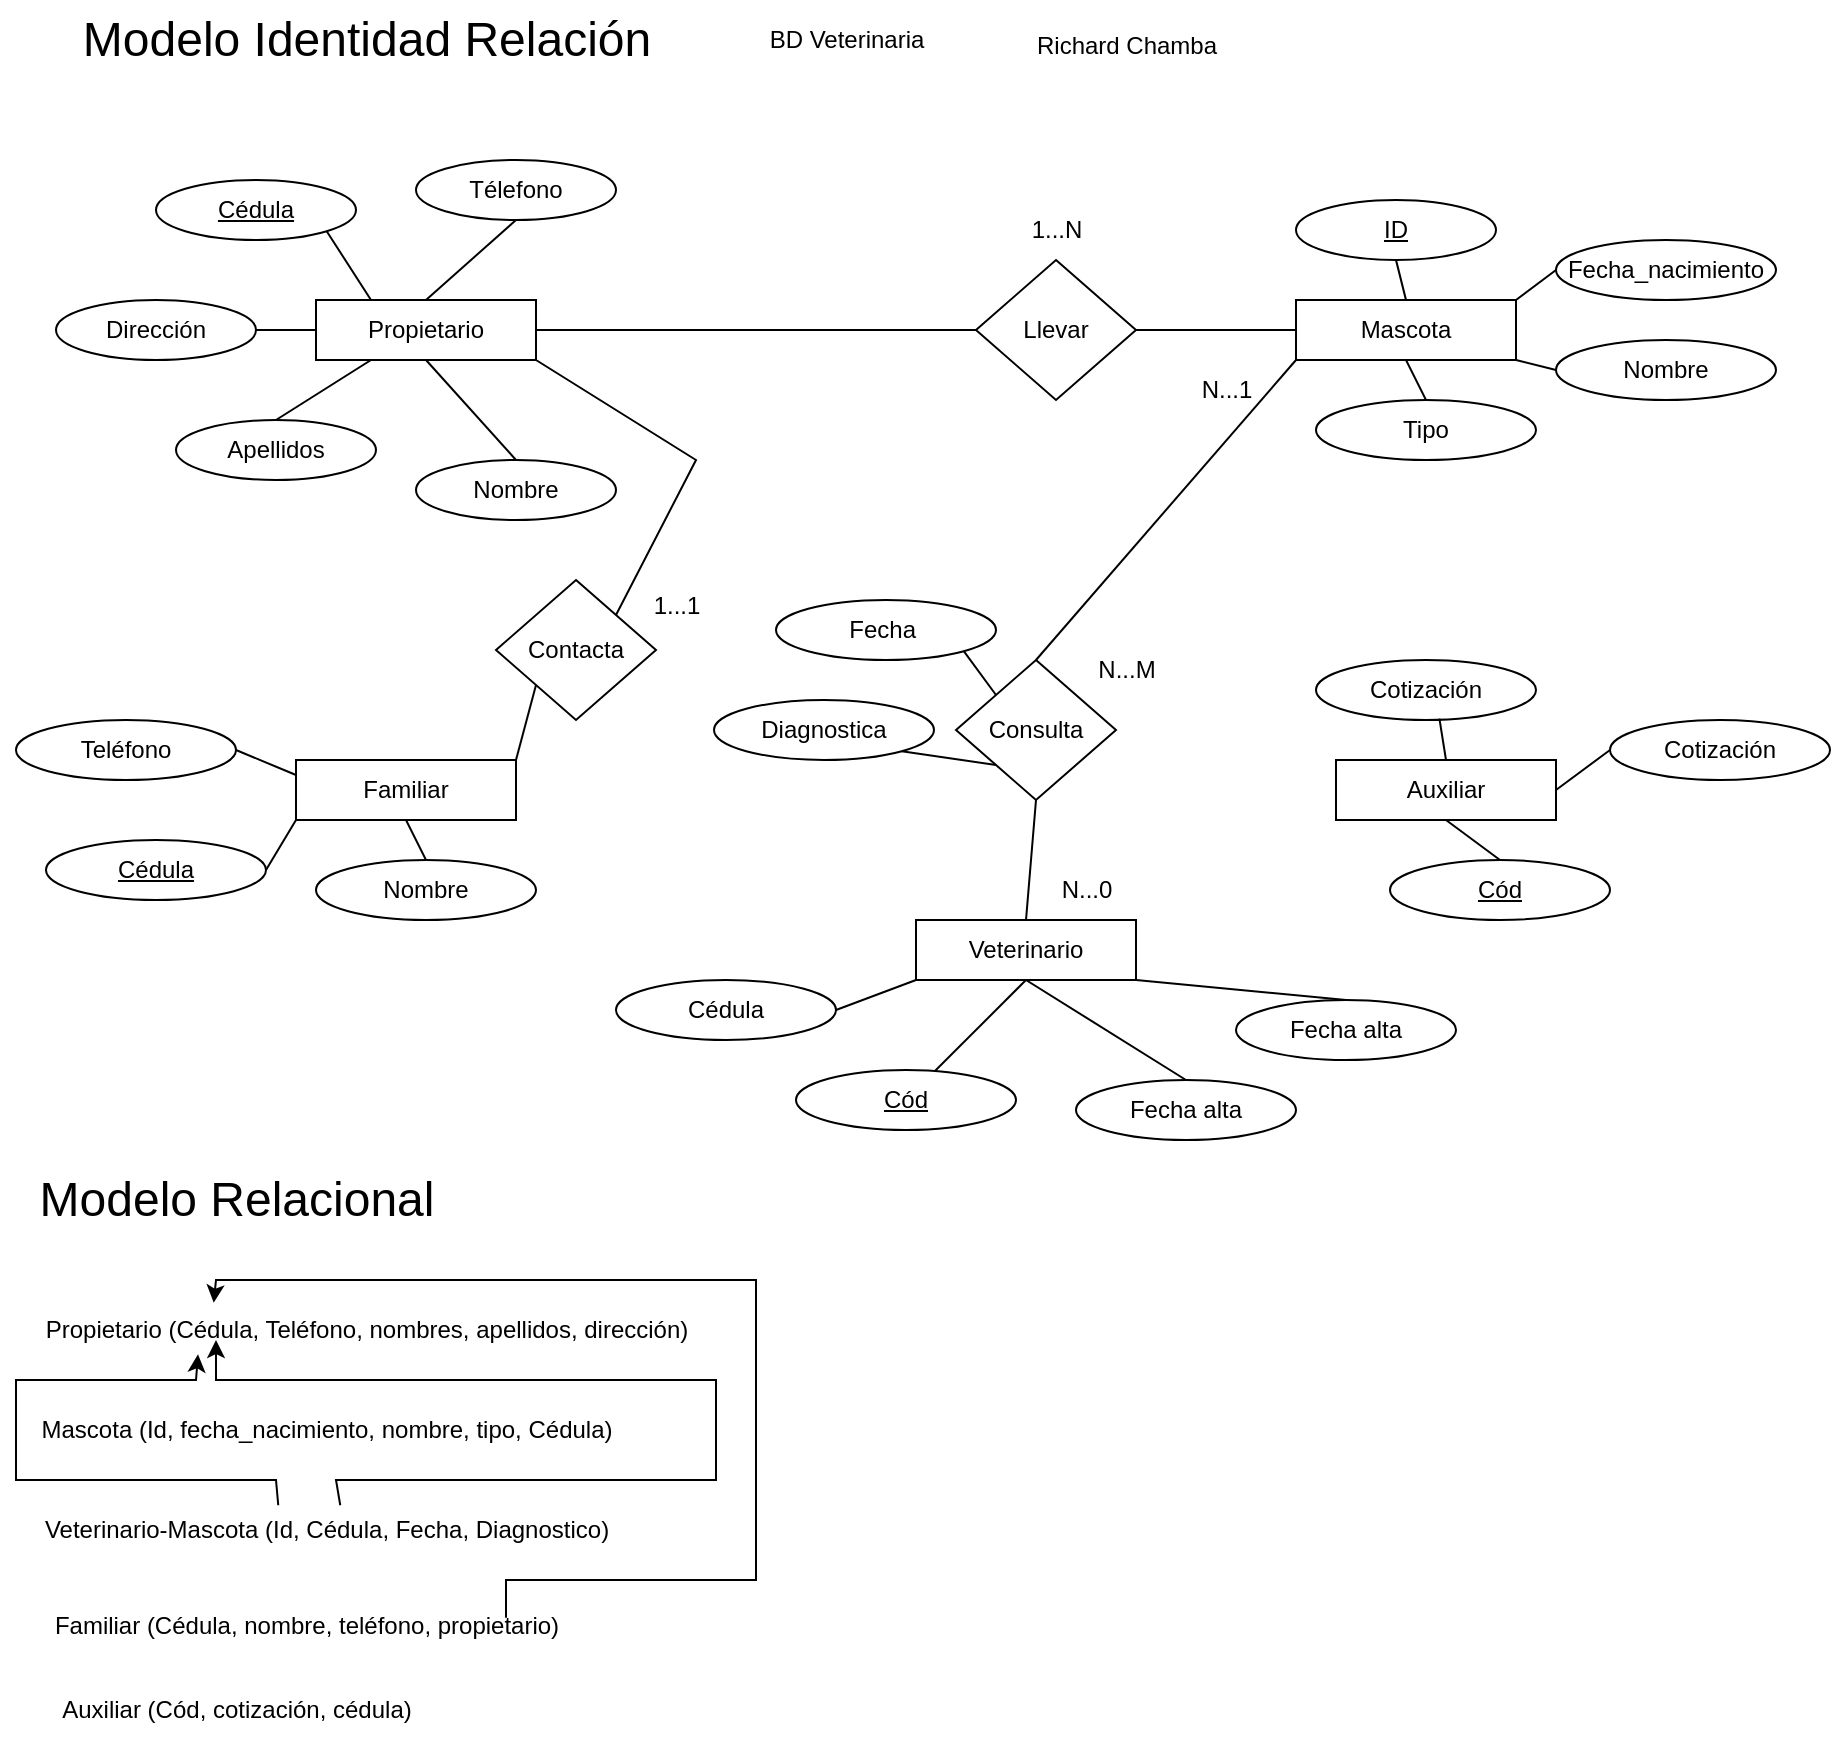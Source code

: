 <mxfile version="28.2.5">
  <diagram name="Página-1" id="6xdHm3XuVjf9wuRKFcsu">
    <mxGraphModel grid="1" page="1" gridSize="10" guides="1" tooltips="1" connect="1" arrows="1" fold="1" pageScale="1" pageWidth="827" pageHeight="1169" math="0" shadow="0">
      <root>
        <mxCell id="0" />
        <mxCell id="1" parent="0" />
        <mxCell id="68sTMUL_1oV18vI-TmJw-1" value="Propietario" style="rounded=0;whiteSpace=wrap;html=1;" vertex="1" parent="1">
          <mxGeometry x="160" y="170" width="110" height="30" as="geometry" />
        </mxCell>
        <mxCell id="68sTMUL_1oV18vI-TmJw-2" value="Mascota" style="rounded=0;whiteSpace=wrap;html=1;" vertex="1" parent="1">
          <mxGeometry x="650" y="170" width="110" height="30" as="geometry" />
        </mxCell>
        <mxCell id="68sTMUL_1oV18vI-TmJw-3" value="Auxiliar" style="rounded=0;whiteSpace=wrap;html=1;" vertex="1" parent="1">
          <mxGeometry x="670" y="400" width="110" height="30" as="geometry" />
        </mxCell>
        <mxCell id="68sTMUL_1oV18vI-TmJw-4" value="Veterinario" style="rounded=0;whiteSpace=wrap;html=1;" vertex="1" parent="1">
          <mxGeometry x="460" y="480" width="110" height="30" as="geometry" />
        </mxCell>
        <mxCell id="68sTMUL_1oV18vI-TmJw-5" value="Familiar" style="rounded=0;whiteSpace=wrap;html=1;" vertex="1" parent="1">
          <mxGeometry x="150" y="400" width="110" height="30" as="geometry" />
        </mxCell>
        <mxCell id="68sTMUL_1oV18vI-TmJw-6" value="&lt;u&gt;Cédula&lt;/u&gt;" style="ellipse;whiteSpace=wrap;html=1;" vertex="1" parent="1">
          <mxGeometry x="80" y="110" width="100" height="30" as="geometry" />
        </mxCell>
        <mxCell id="68sTMUL_1oV18vI-TmJw-8" value="Télefono" style="ellipse;whiteSpace=wrap;html=1;" vertex="1" parent="1">
          <mxGeometry x="210" y="100" width="100" height="30" as="geometry" />
        </mxCell>
        <mxCell id="68sTMUL_1oV18vI-TmJw-9" value="Dirección" style="ellipse;whiteSpace=wrap;html=1;" vertex="1" parent="1">
          <mxGeometry x="30" y="170" width="100" height="30" as="geometry" />
        </mxCell>
        <mxCell id="68sTMUL_1oV18vI-TmJw-10" value="Apellidos" style="ellipse;whiteSpace=wrap;html=1;" vertex="1" parent="1">
          <mxGeometry x="90" y="230" width="100" height="30" as="geometry" />
        </mxCell>
        <mxCell id="68sTMUL_1oV18vI-TmJw-11" value="Nombre" style="ellipse;whiteSpace=wrap;html=1;" vertex="1" parent="1">
          <mxGeometry x="210" y="250" width="100" height="30" as="geometry" />
        </mxCell>
        <mxCell id="68sTMUL_1oV18vI-TmJw-13" value="Llevar" style="rhombus;whiteSpace=wrap;html=1;" vertex="1" parent="1">
          <mxGeometry x="490" y="150" width="80" height="70" as="geometry" />
        </mxCell>
        <mxCell id="68sTMUL_1oV18vI-TmJw-14" value="Consulta" style="rhombus;whiteSpace=wrap;html=1;" vertex="1" parent="1">
          <mxGeometry x="480" y="350" width="80" height="70" as="geometry" />
        </mxCell>
        <mxCell id="68sTMUL_1oV18vI-TmJw-15" value="&lt;u&gt;ID&lt;/u&gt;" style="ellipse;whiteSpace=wrap;html=1;" vertex="1" parent="1">
          <mxGeometry x="650" y="120" width="100" height="30" as="geometry" />
        </mxCell>
        <mxCell id="68sTMUL_1oV18vI-TmJw-16" value="Fecha_nacimiento" style="ellipse;whiteSpace=wrap;html=1;" vertex="1" parent="1">
          <mxGeometry x="780" y="140" width="110" height="30" as="geometry" />
        </mxCell>
        <mxCell id="68sTMUL_1oV18vI-TmJw-18" value="Nombre" style="ellipse;whiteSpace=wrap;html=1;" vertex="1" parent="1">
          <mxGeometry x="780" y="190" width="110" height="30" as="geometry" />
        </mxCell>
        <mxCell id="68sTMUL_1oV18vI-TmJw-19" value="Tipo" style="ellipse;whiteSpace=wrap;html=1;" vertex="1" parent="1">
          <mxGeometry x="660" y="220" width="110" height="30" as="geometry" />
        </mxCell>
        <mxCell id="68sTMUL_1oV18vI-TmJw-20" value="Cotización" style="ellipse;whiteSpace=wrap;html=1;" vertex="1" parent="1">
          <mxGeometry x="660" y="350" width="110" height="30" as="geometry" />
        </mxCell>
        <mxCell id="68sTMUL_1oV18vI-TmJw-21" value="&lt;u&gt;Cód&lt;/u&gt;" style="ellipse;whiteSpace=wrap;html=1;" vertex="1" parent="1">
          <mxGeometry x="697" y="450" width="110" height="30" as="geometry" />
        </mxCell>
        <mxCell id="68sTMUL_1oV18vI-TmJw-22" value="Cotización" style="ellipse;whiteSpace=wrap;html=1;" vertex="1" parent="1">
          <mxGeometry x="807" y="380" width="110" height="30" as="geometry" />
        </mxCell>
        <mxCell id="68sTMUL_1oV18vI-TmJw-23" value="Cédula" style="ellipse;whiteSpace=wrap;html=1;" vertex="1" parent="1">
          <mxGeometry x="310" y="510" width="110" height="30" as="geometry" />
        </mxCell>
        <mxCell id="68sTMUL_1oV18vI-TmJw-24" value="&lt;u&gt;Cód&lt;/u&gt;" style="ellipse;whiteSpace=wrap;html=1;" vertex="1" parent="1">
          <mxGeometry x="400" y="555" width="110" height="30" as="geometry" />
        </mxCell>
        <mxCell id="68sTMUL_1oV18vI-TmJw-25" value="Fecha alta" style="ellipse;whiteSpace=wrap;html=1;" vertex="1" parent="1">
          <mxGeometry x="540" y="560" width="110" height="30" as="geometry" />
        </mxCell>
        <mxCell id="68sTMUL_1oV18vI-TmJw-26" value="Fecha alta" style="ellipse;whiteSpace=wrap;html=1;" vertex="1" parent="1">
          <mxGeometry x="620" y="520" width="110" height="30" as="geometry" />
        </mxCell>
        <mxCell id="68sTMUL_1oV18vI-TmJw-27" value="&lt;u&gt;Cédula&lt;/u&gt;" style="ellipse;whiteSpace=wrap;html=1;" vertex="1" parent="1">
          <mxGeometry x="25" y="440" width="110" height="30" as="geometry" />
        </mxCell>
        <mxCell id="68sTMUL_1oV18vI-TmJw-28" value="Nombre" style="ellipse;whiteSpace=wrap;html=1;" vertex="1" parent="1">
          <mxGeometry x="160" y="450" width="110" height="30" as="geometry" />
        </mxCell>
        <mxCell id="68sTMUL_1oV18vI-TmJw-29" value="Teléfono" style="ellipse;whiteSpace=wrap;html=1;" vertex="1" parent="1">
          <mxGeometry x="10" y="380" width="110" height="30" as="geometry" />
        </mxCell>
        <mxCell id="68sTMUL_1oV18vI-TmJw-30" value="Contacta" style="rhombus;whiteSpace=wrap;html=1;" vertex="1" parent="1">
          <mxGeometry x="250" y="310" width="80" height="70" as="geometry" />
        </mxCell>
        <mxCell id="68sTMUL_1oV18vI-TmJw-32" value="" style="endArrow=none;html=1;rounded=0;entryX=1;entryY=0.5;entryDx=0;entryDy=0;exitX=0;exitY=0.25;exitDx=0;exitDy=0;" edge="1" parent="1" source="68sTMUL_1oV18vI-TmJw-5" target="68sTMUL_1oV18vI-TmJw-29">
          <mxGeometry width="50" height="50" relative="1" as="geometry">
            <mxPoint x="400" y="390" as="sourcePoint" />
            <mxPoint x="450" y="340" as="targetPoint" />
          </mxGeometry>
        </mxCell>
        <mxCell id="68sTMUL_1oV18vI-TmJw-33" value="" style="endArrow=none;html=1;rounded=0;entryX=1;entryY=0.5;entryDx=0;entryDy=0;exitX=0;exitY=1;exitDx=0;exitDy=0;" edge="1" parent="1" source="68sTMUL_1oV18vI-TmJw-5" target="68sTMUL_1oV18vI-TmJw-27">
          <mxGeometry width="50" height="50" relative="1" as="geometry">
            <mxPoint x="200" y="423" as="sourcePoint" />
            <mxPoint x="170" y="410" as="targetPoint" />
          </mxGeometry>
        </mxCell>
        <mxCell id="68sTMUL_1oV18vI-TmJw-34" value="" style="endArrow=none;html=1;rounded=0;entryX=0.5;entryY=0;entryDx=0;entryDy=0;exitX=0.5;exitY=1;exitDx=0;exitDy=0;" edge="1" parent="1" source="68sTMUL_1oV18vI-TmJw-5" target="68sTMUL_1oV18vI-TmJw-28">
          <mxGeometry width="50" height="50" relative="1" as="geometry">
            <mxPoint x="235" y="440" as="sourcePoint" />
            <mxPoint x="220" y="465" as="targetPoint" />
          </mxGeometry>
        </mxCell>
        <mxCell id="68sTMUL_1oV18vI-TmJw-36" value="" style="endArrow=none;html=1;rounded=0;exitX=0.5;exitY=1;exitDx=0;exitDy=0;entryX=0.5;entryY=0;entryDx=0;entryDy=0;" edge="1" parent="1" source="68sTMUL_1oV18vI-TmJw-14" target="68sTMUL_1oV18vI-TmJw-4">
          <mxGeometry width="50" height="50" relative="1" as="geometry">
            <mxPoint x="425" y="430" as="sourcePoint" />
            <mxPoint x="480" y="460" as="targetPoint" />
          </mxGeometry>
        </mxCell>
        <mxCell id="68sTMUL_1oV18vI-TmJw-37" value="" style="endArrow=none;html=1;rounded=0;exitX=1;exitY=0.5;exitDx=0;exitDy=0;entryX=0;entryY=1;entryDx=0;entryDy=0;" edge="1" parent="1" source="68sTMUL_1oV18vI-TmJw-23" target="68sTMUL_1oV18vI-TmJw-4">
          <mxGeometry width="50" height="50" relative="1" as="geometry">
            <mxPoint x="495" y="470" as="sourcePoint" />
            <mxPoint x="490" y="530" as="targetPoint" />
          </mxGeometry>
        </mxCell>
        <mxCell id="68sTMUL_1oV18vI-TmJw-38" value="" style="endArrow=none;html=1;rounded=0;entryX=0.5;entryY=1;entryDx=0;entryDy=0;" edge="1" parent="1" source="68sTMUL_1oV18vI-TmJw-24" target="68sTMUL_1oV18vI-TmJw-4">
          <mxGeometry width="50" height="50" relative="1" as="geometry">
            <mxPoint x="465" y="560" as="sourcePoint" />
            <mxPoint x="530" y="540" as="targetPoint" />
          </mxGeometry>
        </mxCell>
        <mxCell id="68sTMUL_1oV18vI-TmJw-39" value="" style="endArrow=none;html=1;rounded=0;exitX=0.5;exitY=0;exitDx=0;exitDy=0;entryX=0.5;entryY=1;entryDx=0;entryDy=0;" edge="1" parent="1" source="68sTMUL_1oV18vI-TmJw-25" target="68sTMUL_1oV18vI-TmJw-4">
          <mxGeometry width="50" height="50" relative="1" as="geometry">
            <mxPoint x="540" y="555" as="sourcePoint" />
            <mxPoint x="580" y="530" as="targetPoint" />
          </mxGeometry>
        </mxCell>
        <mxCell id="68sTMUL_1oV18vI-TmJw-40" value="" style="endArrow=none;html=1;rounded=0;exitX=0.5;exitY=0;exitDx=0;exitDy=0;entryX=1;entryY=1;entryDx=0;entryDy=0;" edge="1" parent="1" source="68sTMUL_1oV18vI-TmJw-26" target="68sTMUL_1oV18vI-TmJw-4">
          <mxGeometry width="50" height="50" relative="1" as="geometry">
            <mxPoint x="640" y="580" as="sourcePoint" />
            <mxPoint x="560" y="530" as="targetPoint" />
          </mxGeometry>
        </mxCell>
        <mxCell id="68sTMUL_1oV18vI-TmJw-41" value="" style="endArrow=none;html=1;rounded=0;exitX=0.5;exitY=0;exitDx=0;exitDy=0;entryX=0.5;entryY=1;entryDx=0;entryDy=0;" edge="1" parent="1" source="68sTMUL_1oV18vI-TmJw-21" target="68sTMUL_1oV18vI-TmJw-3">
          <mxGeometry width="50" height="50" relative="1" as="geometry">
            <mxPoint x="835" y="450" as="sourcePoint" />
            <mxPoint x="730" y="440" as="targetPoint" />
          </mxGeometry>
        </mxCell>
        <mxCell id="68sTMUL_1oV18vI-TmJw-42" value="" style="endArrow=none;html=1;rounded=0;exitX=0.5;exitY=0;exitDx=0;exitDy=0;entryX=0.561;entryY=0.978;entryDx=0;entryDy=0;entryPerimeter=0;" edge="1" parent="1" source="68sTMUL_1oV18vI-TmJw-3" target="68sTMUL_1oV18vI-TmJw-20">
          <mxGeometry width="50" height="50" relative="1" as="geometry">
            <mxPoint x="765" y="460" as="sourcePoint" />
            <mxPoint x="760" y="440" as="targetPoint" />
          </mxGeometry>
        </mxCell>
        <mxCell id="68sTMUL_1oV18vI-TmJw-43" value="" style="endArrow=none;html=1;rounded=0;exitX=1;exitY=0.5;exitDx=0;exitDy=0;entryX=0;entryY=0.5;entryDx=0;entryDy=0;" edge="1" parent="1" source="68sTMUL_1oV18vI-TmJw-3" target="68sTMUL_1oV18vI-TmJw-22">
          <mxGeometry width="50" height="50" relative="1" as="geometry">
            <mxPoint x="790" y="431" as="sourcePoint" />
            <mxPoint x="797" y="410" as="targetPoint" />
          </mxGeometry>
        </mxCell>
        <mxCell id="68sTMUL_1oV18vI-TmJw-44" value="" style="endArrow=none;html=1;rounded=0;entryX=1;entryY=0.5;entryDx=0;entryDy=0;exitX=0;exitY=0.5;exitDx=0;exitDy=0;" edge="1" parent="1" source="68sTMUL_1oV18vI-TmJw-1" target="68sTMUL_1oV18vI-TmJw-9">
          <mxGeometry width="50" height="50" relative="1" as="geometry">
            <mxPoint x="460" y="300" as="sourcePoint" />
            <mxPoint x="510" y="250" as="targetPoint" />
          </mxGeometry>
        </mxCell>
        <mxCell id="68sTMUL_1oV18vI-TmJw-45" value="" style="endArrow=none;html=1;rounded=0;entryX=1;entryY=1;entryDx=0;entryDy=0;exitX=0.25;exitY=0;exitDx=0;exitDy=0;" edge="1" parent="1" source="68sTMUL_1oV18vI-TmJw-1" target="68sTMUL_1oV18vI-TmJw-6">
          <mxGeometry width="50" height="50" relative="1" as="geometry">
            <mxPoint x="460" y="300" as="sourcePoint" />
            <mxPoint x="510" y="250" as="targetPoint" />
          </mxGeometry>
        </mxCell>
        <mxCell id="68sTMUL_1oV18vI-TmJw-46" value="" style="endArrow=none;html=1;rounded=0;entryX=0.5;entryY=1;entryDx=0;entryDy=0;exitX=0.5;exitY=0;exitDx=0;exitDy=0;" edge="1" parent="1" source="68sTMUL_1oV18vI-TmJw-1" target="68sTMUL_1oV18vI-TmJw-8">
          <mxGeometry width="50" height="50" relative="1" as="geometry">
            <mxPoint x="293" y="184" as="sourcePoint" />
            <mxPoint x="270" y="150" as="targetPoint" />
          </mxGeometry>
        </mxCell>
        <mxCell id="68sTMUL_1oV18vI-TmJw-47" value="" style="endArrow=none;html=1;rounded=0;entryX=0.25;entryY=1;entryDx=0;entryDy=0;exitX=0.5;exitY=0;exitDx=0;exitDy=0;" edge="1" parent="1" source="68sTMUL_1oV18vI-TmJw-10" target="68sTMUL_1oV18vI-TmJw-1">
          <mxGeometry width="50" height="50" relative="1" as="geometry">
            <mxPoint x="460" y="300" as="sourcePoint" />
            <mxPoint x="510" y="250" as="targetPoint" />
          </mxGeometry>
        </mxCell>
        <mxCell id="68sTMUL_1oV18vI-TmJw-48" value="" style="endArrow=none;html=1;rounded=0;entryX=0.5;entryY=1;entryDx=0;entryDy=0;exitX=0.5;exitY=0;exitDx=0;exitDy=0;" edge="1" parent="1" source="68sTMUL_1oV18vI-TmJw-11" target="68sTMUL_1oV18vI-TmJw-1">
          <mxGeometry width="50" height="50" relative="1" as="geometry">
            <mxPoint x="460" y="300" as="sourcePoint" />
            <mxPoint x="510" y="250" as="targetPoint" />
          </mxGeometry>
        </mxCell>
        <mxCell id="68sTMUL_1oV18vI-TmJw-49" value="" style="endArrow=none;html=1;rounded=0;entryX=1;entryY=0.5;entryDx=0;entryDy=0;exitX=0;exitY=0.5;exitDx=0;exitDy=0;" edge="1" parent="1" source="68sTMUL_1oV18vI-TmJw-13" target="68sTMUL_1oV18vI-TmJw-1">
          <mxGeometry width="50" height="50" relative="1" as="geometry">
            <mxPoint x="397" y="185" as="sourcePoint" />
            <mxPoint x="510" y="250" as="targetPoint" />
          </mxGeometry>
        </mxCell>
        <mxCell id="68sTMUL_1oV18vI-TmJw-50" value="" style="endArrow=none;html=1;rounded=0;entryX=1;entryY=0.5;entryDx=0;entryDy=0;exitX=0;exitY=0.5;exitDx=0;exitDy=0;" edge="1" parent="1" source="68sTMUL_1oV18vI-TmJw-2" target="68sTMUL_1oV18vI-TmJw-13">
          <mxGeometry width="50" height="50" relative="1" as="geometry">
            <mxPoint x="550" y="300" as="sourcePoint" />
            <mxPoint x="600" y="250" as="targetPoint" />
          </mxGeometry>
        </mxCell>
        <mxCell id="68sTMUL_1oV18vI-TmJw-52" value="" style="endArrow=none;html=1;rounded=0;entryX=0.5;entryY=1;entryDx=0;entryDy=0;exitX=0.5;exitY=0;exitDx=0;exitDy=0;" edge="1" parent="1" source="68sTMUL_1oV18vI-TmJw-2" target="68sTMUL_1oV18vI-TmJw-15">
          <mxGeometry width="50" height="50" relative="1" as="geometry">
            <mxPoint x="550" y="300" as="sourcePoint" />
            <mxPoint x="600" y="250" as="targetPoint" />
          </mxGeometry>
        </mxCell>
        <mxCell id="68sTMUL_1oV18vI-TmJw-53" value="" style="endArrow=none;html=1;rounded=0;entryX=0;entryY=0.5;entryDx=0;entryDy=0;" edge="1" parent="1" target="68sTMUL_1oV18vI-TmJw-16">
          <mxGeometry width="50" height="50" relative="1" as="geometry">
            <mxPoint x="760" y="170" as="sourcePoint" />
            <mxPoint x="600" y="250" as="targetPoint" />
          </mxGeometry>
        </mxCell>
        <mxCell id="68sTMUL_1oV18vI-TmJw-54" value="" style="endArrow=none;html=1;rounded=0;entryX=0;entryY=0.5;entryDx=0;entryDy=0;exitX=1;exitY=1;exitDx=0;exitDy=0;" edge="1" parent="1" source="68sTMUL_1oV18vI-TmJw-2" target="68sTMUL_1oV18vI-TmJw-18">
          <mxGeometry width="50" height="50" relative="1" as="geometry">
            <mxPoint x="550" y="300" as="sourcePoint" />
            <mxPoint x="600" y="250" as="targetPoint" />
          </mxGeometry>
        </mxCell>
        <mxCell id="68sTMUL_1oV18vI-TmJw-55" value="" style="endArrow=none;html=1;rounded=0;entryX=0.5;entryY=0;entryDx=0;entryDy=0;exitX=0.5;exitY=1;exitDx=0;exitDy=0;" edge="1" parent="1" source="68sTMUL_1oV18vI-TmJw-2" target="68sTMUL_1oV18vI-TmJw-19">
          <mxGeometry width="50" height="50" relative="1" as="geometry">
            <mxPoint x="550" y="300" as="sourcePoint" />
            <mxPoint x="600" y="250" as="targetPoint" />
          </mxGeometry>
        </mxCell>
        <mxCell id="68sTMUL_1oV18vI-TmJw-56" value="" style="endArrow=none;html=1;rounded=0;entryX=0;entryY=1;entryDx=0;entryDy=0;exitX=0.5;exitY=0;exitDx=0;exitDy=0;" edge="1" parent="1" source="68sTMUL_1oV18vI-TmJw-14" target="68sTMUL_1oV18vI-TmJw-2">
          <mxGeometry width="50" height="50" relative="1" as="geometry">
            <mxPoint x="550" y="300" as="sourcePoint" />
            <mxPoint x="600" y="250" as="targetPoint" />
          </mxGeometry>
        </mxCell>
        <mxCell id="68sTMUL_1oV18vI-TmJw-59" value="Fecha&amp;nbsp;" style="ellipse;whiteSpace=wrap;html=1;" vertex="1" parent="1">
          <mxGeometry x="390" y="320" width="110" height="30" as="geometry" />
        </mxCell>
        <mxCell id="68sTMUL_1oV18vI-TmJw-60" value="Diagnostica" style="ellipse;whiteSpace=wrap;html=1;" vertex="1" parent="1">
          <mxGeometry x="359" y="370" width="110" height="30" as="geometry" />
        </mxCell>
        <mxCell id="68sTMUL_1oV18vI-TmJw-61" value="" style="endArrow=none;html=1;rounded=0;entryX=1;entryY=1;entryDx=0;entryDy=0;exitX=0;exitY=0;exitDx=0;exitDy=0;" edge="1" parent="1" source="68sTMUL_1oV18vI-TmJw-14" target="68sTMUL_1oV18vI-TmJw-59">
          <mxGeometry width="50" height="50" relative="1" as="geometry">
            <mxPoint x="500" y="490" as="sourcePoint" />
            <mxPoint x="550" y="440" as="targetPoint" />
          </mxGeometry>
        </mxCell>
        <mxCell id="68sTMUL_1oV18vI-TmJw-62" value="" style="endArrow=none;html=1;rounded=0;entryX=0;entryY=1;entryDx=0;entryDy=0;exitX=1;exitY=1;exitDx=0;exitDy=0;" edge="1" parent="1" source="68sTMUL_1oV18vI-TmJw-60" target="68sTMUL_1oV18vI-TmJw-14">
          <mxGeometry width="50" height="50" relative="1" as="geometry">
            <mxPoint x="500" y="490" as="sourcePoint" />
            <mxPoint x="550" y="440" as="targetPoint" />
          </mxGeometry>
        </mxCell>
        <mxCell id="68sTMUL_1oV18vI-TmJw-63" value="" style="endArrow=none;html=1;rounded=0;entryX=0;entryY=1;entryDx=0;entryDy=0;exitX=1;exitY=0;exitDx=0;exitDy=0;" edge="1" parent="1" source="68sTMUL_1oV18vI-TmJw-5" target="68sTMUL_1oV18vI-TmJw-30">
          <mxGeometry width="50" height="50" relative="1" as="geometry">
            <mxPoint x="500" y="410" as="sourcePoint" />
            <mxPoint x="550" y="360" as="targetPoint" />
          </mxGeometry>
        </mxCell>
        <mxCell id="68sTMUL_1oV18vI-TmJw-64" value="" style="endArrow=none;html=1;rounded=0;entryX=1;entryY=0;entryDx=0;entryDy=0;exitX=1;exitY=1;exitDx=0;exitDy=0;" edge="1" parent="1" source="68sTMUL_1oV18vI-TmJw-1" target="68sTMUL_1oV18vI-TmJw-30">
          <mxGeometry width="50" height="50" relative="1" as="geometry">
            <mxPoint x="380" y="230" as="sourcePoint" />
            <mxPoint x="550" y="360" as="targetPoint" />
            <Array as="points">
              <mxPoint x="350" y="250" />
            </Array>
          </mxGeometry>
        </mxCell>
        <mxCell id="68sTMUL_1oV18vI-TmJw-65" value="N...M" style="text;html=1;align=center;verticalAlign=middle;resizable=0;points=[];autosize=1;strokeColor=none;fillColor=none;" vertex="1" parent="1">
          <mxGeometry x="540" y="340" width="50" height="30" as="geometry" />
        </mxCell>
        <mxCell id="68sTMUL_1oV18vI-TmJw-66" value="N...0" style="text;html=1;align=center;verticalAlign=middle;resizable=0;points=[];autosize=1;strokeColor=none;fillColor=none;" vertex="1" parent="1">
          <mxGeometry x="520" y="450" width="50" height="30" as="geometry" />
        </mxCell>
        <mxCell id="68sTMUL_1oV18vI-TmJw-67" value="N...1" style="text;html=1;align=center;verticalAlign=middle;resizable=0;points=[];autosize=1;strokeColor=none;fillColor=none;" vertex="1" parent="1">
          <mxGeometry x="590" y="200" width="50" height="30" as="geometry" />
        </mxCell>
        <mxCell id="68sTMUL_1oV18vI-TmJw-68" value="1...N" style="text;html=1;align=center;verticalAlign=middle;resizable=0;points=[];autosize=1;strokeColor=none;fillColor=none;" vertex="1" parent="1">
          <mxGeometry x="505" y="120" width="50" height="30" as="geometry" />
        </mxCell>
        <mxCell id="68sTMUL_1oV18vI-TmJw-69" value="1...1" style="text;html=1;align=center;verticalAlign=middle;resizable=0;points=[];autosize=1;strokeColor=none;fillColor=none;" vertex="1" parent="1">
          <mxGeometry x="315" y="308" width="50" height="30" as="geometry" />
        </mxCell>
        <mxCell id="68sTMUL_1oV18vI-TmJw-70" value="&lt;font style=&quot;font-size: 24px;&quot;&gt;Modelo Identidad Relación&lt;/font&gt;" style="text;html=1;align=center;verticalAlign=middle;resizable=0;points=[];autosize=1;strokeColor=none;fillColor=none;" vertex="1" parent="1">
          <mxGeometry x="30" y="20" width="310" height="40" as="geometry" />
        </mxCell>
        <mxCell id="68sTMUL_1oV18vI-TmJw-71" value="BD Veterinaria" style="text;html=1;align=center;verticalAlign=middle;resizable=0;points=[];autosize=1;strokeColor=none;fillColor=none;" vertex="1" parent="1">
          <mxGeometry x="375" y="25" width="100" height="30" as="geometry" />
        </mxCell>
        <mxCell id="68sTMUL_1oV18vI-TmJw-72" value="Richard Chamba" style="text;html=1;align=center;verticalAlign=middle;resizable=0;points=[];autosize=1;strokeColor=none;fillColor=none;" vertex="1" parent="1">
          <mxGeometry x="510" y="28" width="110" height="30" as="geometry" />
        </mxCell>
        <mxCell id="68sTMUL_1oV18vI-TmJw-73" value="&lt;font style=&quot;font-size: 24px;&quot;&gt;Modelo Relacional&lt;/font&gt;" style="text;html=1;align=center;verticalAlign=middle;resizable=0;points=[];autosize=1;strokeColor=none;fillColor=none;" vertex="1" parent="1">
          <mxGeometry x="10" y="600" width="220" height="40" as="geometry" />
        </mxCell>
        <mxCell id="68sTMUL_1oV18vI-TmJw-74" value="Propietario (Cédula, Teléfono, nombres, apellidos, dirección)" style="text;html=1;align=center;verticalAlign=middle;resizable=0;points=[];autosize=1;strokeColor=none;fillColor=none;" vertex="1" parent="1">
          <mxGeometry x="15" y="670" width="340" height="30" as="geometry" />
        </mxCell>
        <mxCell id="68sTMUL_1oV18vI-TmJw-75" value="Mascota (Id, fecha_nacimiento, nombre, tipo, Cédula)" style="text;html=1;align=center;verticalAlign=middle;resizable=0;points=[];autosize=1;strokeColor=none;fillColor=none;" vertex="1" parent="1">
          <mxGeometry x="10" y="720" width="310" height="30" as="geometry" />
        </mxCell>
        <mxCell id="68sTMUL_1oV18vI-TmJw-76" value="Veterinario-Mascota (Id, Cédula, Fecha, Diagnostico)" style="text;html=1;align=center;verticalAlign=middle;resizable=0;points=[];autosize=1;strokeColor=none;fillColor=none;" vertex="1" parent="1">
          <mxGeometry x="10" y="770" width="310" height="30" as="geometry" />
        </mxCell>
        <mxCell id="68sTMUL_1oV18vI-TmJw-77" value="Auxiliar (Cód, cotización, cédula)" style="text;html=1;align=center;verticalAlign=middle;resizable=0;points=[];autosize=1;strokeColor=none;fillColor=none;" vertex="1" parent="1">
          <mxGeometry x="20" y="860" width="200" height="30" as="geometry" />
        </mxCell>
        <mxCell id="68sTMUL_1oV18vI-TmJw-79" value="" style="endArrow=classic;html=1;rounded=0;exitX=0.523;exitY=0.087;exitDx=0;exitDy=0;exitPerimeter=0;" edge="1" parent="1" source="68sTMUL_1oV18vI-TmJw-76">
          <mxGeometry width="50" height="50" relative="1" as="geometry">
            <mxPoint x="150" y="760" as="sourcePoint" />
            <mxPoint x="110" y="690" as="targetPoint" />
            <Array as="points">
              <mxPoint x="170" y="760" />
              <mxPoint x="320" y="760" />
              <mxPoint x="360" y="760" />
              <mxPoint x="360" y="710" />
              <mxPoint x="110" y="710" />
            </Array>
          </mxGeometry>
        </mxCell>
        <mxCell id="68sTMUL_1oV18vI-TmJw-81" value="" style="endArrow=classic;html=1;rounded=0;entryX=0.253;entryY=0.905;entryDx=0;entryDy=0;entryPerimeter=0;exitX=0.423;exitY=0.088;exitDx=0;exitDy=0;exitPerimeter=0;" edge="1" parent="1" source="68sTMUL_1oV18vI-TmJw-76" target="68sTMUL_1oV18vI-TmJw-74">
          <mxGeometry width="50" height="50" relative="1" as="geometry">
            <mxPoint x="10" y="760" as="sourcePoint" />
            <mxPoint x="450" y="590" as="targetPoint" />
            <Array as="points">
              <mxPoint x="140" y="760" />
              <mxPoint x="40" y="760" />
              <mxPoint x="10" y="760" />
              <mxPoint x="10" y="710" />
              <mxPoint x="100" y="710" />
            </Array>
          </mxGeometry>
        </mxCell>
        <mxCell id="68sTMUL_1oV18vI-TmJw-84" value="Familiar (Cédula, nombre, teléfono, propietario)" style="text;html=1;align=center;verticalAlign=middle;resizable=0;points=[];autosize=1;strokeColor=none;fillColor=none;" vertex="1" parent="1">
          <mxGeometry x="15" y="818" width="280" height="30" as="geometry" />
        </mxCell>
        <mxCell id="68sTMUL_1oV18vI-TmJw-86" value="" style="endArrow=classic;html=1;rounded=0;entryX=0.276;entryY=0.045;entryDx=0;entryDy=0;entryPerimeter=0;" edge="1" parent="1" target="68sTMUL_1oV18vI-TmJw-74">
          <mxGeometry width="50" height="50" relative="1" as="geometry">
            <mxPoint x="255" y="828.825" as="sourcePoint" />
            <mxPoint x="390" y="837.17" as="targetPoint" />
            <Array as="points">
              <mxPoint x="255" y="810" />
              <mxPoint x="380" y="810" />
              <mxPoint x="380" y="660" />
              <mxPoint x="240" y="660" />
              <mxPoint x="110" y="660" />
            </Array>
          </mxGeometry>
        </mxCell>
      </root>
    </mxGraphModel>
  </diagram>
</mxfile>
